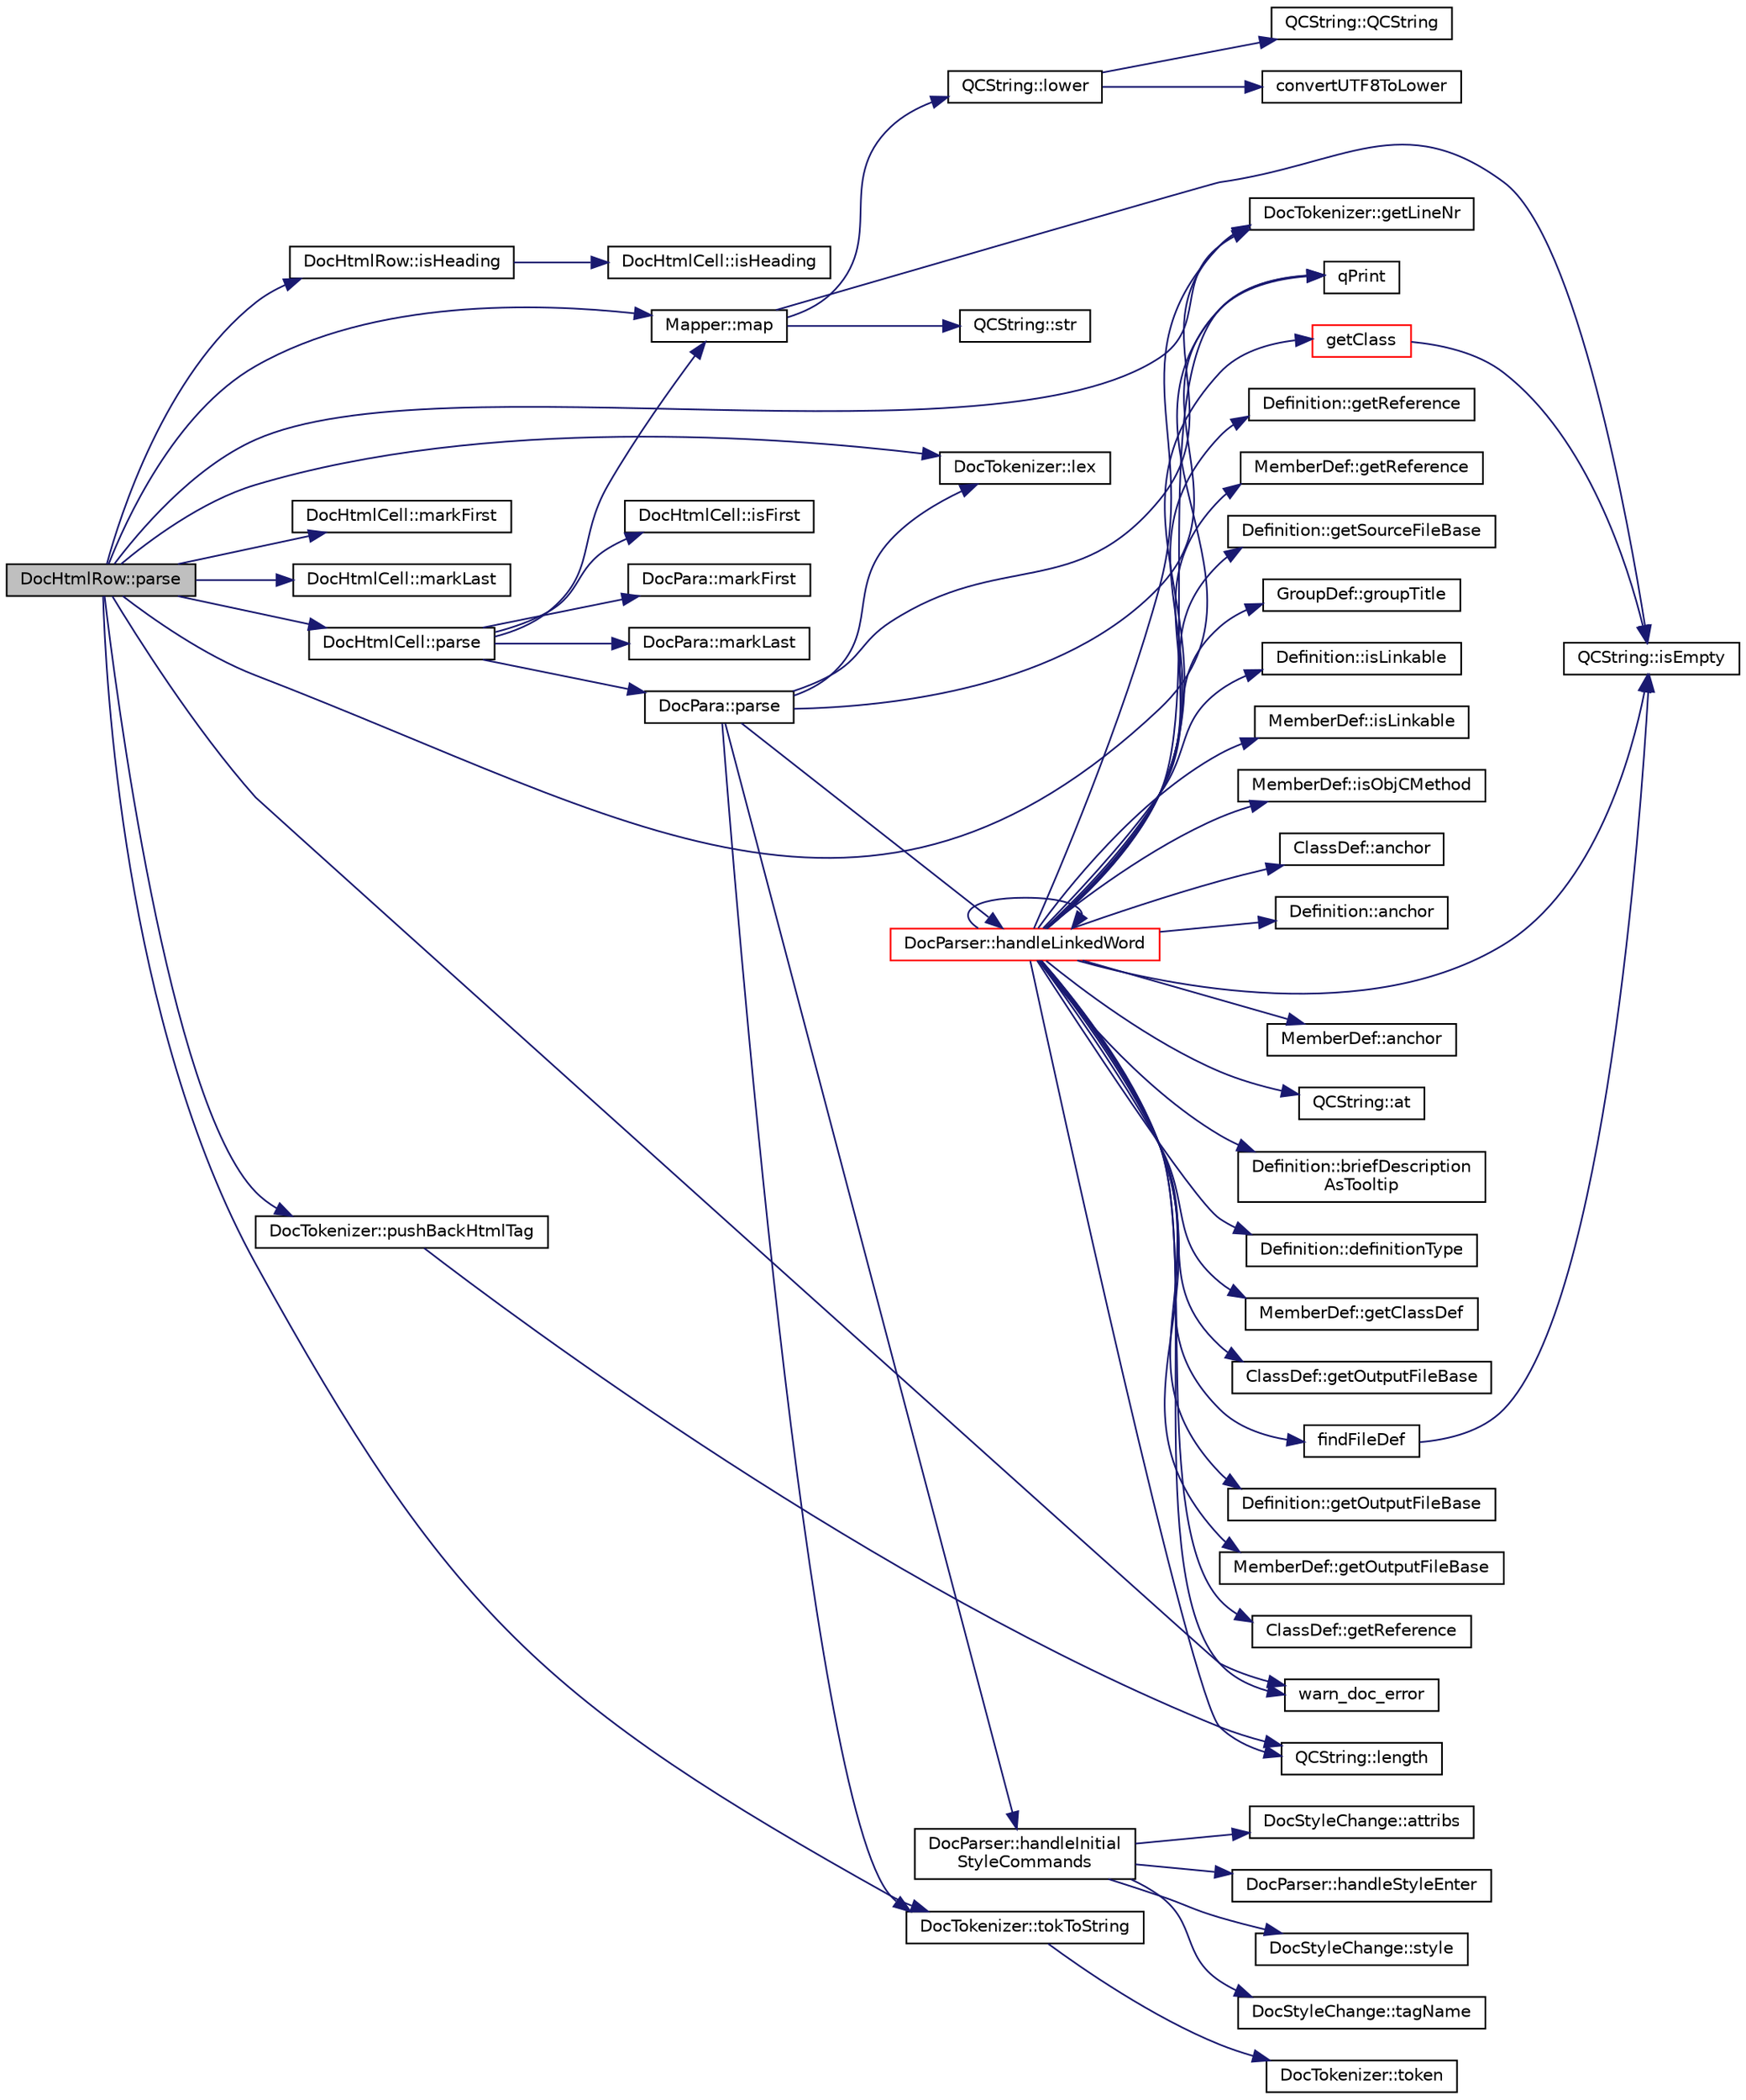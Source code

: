 digraph "DocHtmlRow::parse"
{
 // LATEX_PDF_SIZE
  edge [fontname="Helvetica",fontsize="10",labelfontname="Helvetica",labelfontsize="10"];
  node [fontname="Helvetica",fontsize="10",shape=record];
  rankdir="LR";
  Node1 [label="DocHtmlRow::parse",height=0.2,width=0.4,color="black", fillcolor="grey75", style="filled", fontcolor="black",tooltip=" "];
  Node1 -> Node2 [color="midnightblue",fontsize="10",style="solid"];
  Node2 [label="DocTokenizer::getLineNr",height=0.2,width=0.4,color="black", fillcolor="white", style="filled",URL="$classDocTokenizer.html#ae5366d3fa4095f81903bcc38ca7c88c7",tooltip=" "];
  Node1 -> Node3 [color="midnightblue",fontsize="10",style="solid"];
  Node3 [label="DocHtmlRow::isHeading",height=0.2,width=0.4,color="black", fillcolor="white", style="filled",URL="$classDocHtmlRow.html#ac231c8ffe50ea474d33cacd7c3d14b77",tooltip=" "];
  Node3 -> Node4 [color="midnightblue",fontsize="10",style="solid"];
  Node4 [label="DocHtmlCell::isHeading",height=0.2,width=0.4,color="black", fillcolor="white", style="filled",URL="$classDocHtmlCell.html#ace62c55c933434c4f451847fede71851",tooltip=" "];
  Node1 -> Node5 [color="midnightblue",fontsize="10",style="solid"];
  Node5 [label="DocTokenizer::lex",height=0.2,width=0.4,color="black", fillcolor="white", style="filled",URL="$classDocTokenizer.html#a8986c06e98f6abf4c375fc8a3629a3b8",tooltip=" "];
  Node1 -> Node6 [color="midnightblue",fontsize="10",style="solid"];
  Node6 [label="Mapper::map",height=0.2,width=0.4,color="black", fillcolor="white", style="filled",URL="$classMapper.html#a76bc83f0e5310d8c9b201957d341f4b5",tooltip=" "];
  Node6 -> Node7 [color="midnightblue",fontsize="10",style="solid"];
  Node7 [label="QCString::isEmpty",height=0.2,width=0.4,color="black", fillcolor="white", style="filled",URL="$classQCString.html#a621c4090d69ad7d05ef8e5234376c3d8",tooltip=" "];
  Node6 -> Node8 [color="midnightblue",fontsize="10",style="solid"];
  Node8 [label="QCString::lower",height=0.2,width=0.4,color="black", fillcolor="white", style="filled",URL="$classQCString.html#a33688239622e659cfb469fbd62c9cccb",tooltip=" "];
  Node8 -> Node9 [color="midnightblue",fontsize="10",style="solid"];
  Node9 [label="convertUTF8ToLower",height=0.2,width=0.4,color="black", fillcolor="white", style="filled",URL="$utf8_8cpp.html#a90000b3876f8ff0fed72d2c31ecdfe11",tooltip=" "];
  Node8 -> Node10 [color="midnightblue",fontsize="10",style="solid"];
  Node10 [label="QCString::QCString",height=0.2,width=0.4,color="black", fillcolor="white", style="filled",URL="$classQCString.html#ad691e1087cc03e14e00d1147ae0ecab7",tooltip=" "];
  Node6 -> Node11 [color="midnightblue",fontsize="10",style="solid"];
  Node11 [label="QCString::str",height=0.2,width=0.4,color="black", fillcolor="white", style="filled",URL="$classQCString.html#a9824b07232eea418ab3b3e7dc3178eec",tooltip=" "];
  Node1 -> Node12 [color="midnightblue",fontsize="10",style="solid"];
  Node12 [label="DocHtmlCell::markFirst",height=0.2,width=0.4,color="black", fillcolor="white", style="filled",URL="$classDocHtmlCell.html#ab472d7aee599717c94c69ab137310d2c",tooltip=" "];
  Node1 -> Node13 [color="midnightblue",fontsize="10",style="solid"];
  Node13 [label="DocHtmlCell::markLast",height=0.2,width=0.4,color="black", fillcolor="white", style="filled",URL="$classDocHtmlCell.html#a50c10a42581d4ae558776aa2d7528cd2",tooltip=" "];
  Node1 -> Node14 [color="midnightblue",fontsize="10",style="solid"];
  Node14 [label="DocHtmlCell::parse",height=0.2,width=0.4,color="black", fillcolor="white", style="filled",URL="$classDocHtmlCell.html#ad1dda118e2ea47235f3880e56ae6e2a8",tooltip=" "];
  Node14 -> Node15 [color="midnightblue",fontsize="10",style="solid"];
  Node15 [label="DocHtmlCell::isFirst",height=0.2,width=0.4,color="black", fillcolor="white", style="filled",URL="$classDocHtmlCell.html#a3f5ca6db8eaa23b261bbe688bc652644",tooltip=" "];
  Node14 -> Node6 [color="midnightblue",fontsize="10",style="solid"];
  Node14 -> Node16 [color="midnightblue",fontsize="10",style="solid"];
  Node16 [label="DocPara::markFirst",height=0.2,width=0.4,color="black", fillcolor="white", style="filled",URL="$classDocPara.html#a849868e81af1e2ae0da511fa3e5a91b8",tooltip=" "];
  Node14 -> Node17 [color="midnightblue",fontsize="10",style="solid"];
  Node17 [label="DocPara::markLast",height=0.2,width=0.4,color="black", fillcolor="white", style="filled",URL="$classDocPara.html#a569bc5841973bac45491c977814f62e0",tooltip=" "];
  Node14 -> Node18 [color="midnightblue",fontsize="10",style="solid"];
  Node18 [label="DocPara::parse",height=0.2,width=0.4,color="black", fillcolor="white", style="filled",URL="$classDocPara.html#afbe48d84c35630599a17f907df4f9804",tooltip=" "];
  Node18 -> Node2 [color="midnightblue",fontsize="10",style="solid"];
  Node18 -> Node19 [color="midnightblue",fontsize="10",style="solid"];
  Node19 [label="DocParser::handleInitial\lStyleCommands",height=0.2,width=0.4,color="black", fillcolor="white", style="filled",URL="$classDocParser.html#a392a4d61cb24b52e2affe9926be81639",tooltip=" "];
  Node19 -> Node20 [color="midnightblue",fontsize="10",style="solid"];
  Node20 [label="DocStyleChange::attribs",height=0.2,width=0.4,color="black", fillcolor="white", style="filled",URL="$classDocStyleChange.html#a3c0ac63aee1132f4dbe442366444c99c",tooltip=" "];
  Node19 -> Node21 [color="midnightblue",fontsize="10",style="solid"];
  Node21 [label="DocParser::handleStyleEnter",height=0.2,width=0.4,color="black", fillcolor="white", style="filled",URL="$classDocParser.html#a7b663393eae9130007dfab3a61502549",tooltip=" "];
  Node19 -> Node22 [color="midnightblue",fontsize="10",style="solid"];
  Node22 [label="DocStyleChange::style",height=0.2,width=0.4,color="black", fillcolor="white", style="filled",URL="$classDocStyleChange.html#a56d079390f264e34af453a015bd2e2c9",tooltip=" "];
  Node19 -> Node23 [color="midnightblue",fontsize="10",style="solid"];
  Node23 [label="DocStyleChange::tagName",height=0.2,width=0.4,color="black", fillcolor="white", style="filled",URL="$classDocStyleChange.html#a44ca0ca006829c1ca5d0fb87cb699a84",tooltip=" "];
  Node18 -> Node24 [color="midnightblue",fontsize="10",style="solid"];
  Node24 [label="DocParser::handleLinkedWord",height=0.2,width=0.4,color="red", fillcolor="white", style="filled",URL="$classDocParser.html#a60b3baefbabda53a90974008bd7cfab9",tooltip=" "];
  Node24 -> Node25 [color="midnightblue",fontsize="10",style="solid"];
  Node25 [label="ClassDef::anchor",height=0.2,width=0.4,color="black", fillcolor="white", style="filled",URL="$classClassDef.html#a7016b59e40eefbd4e9a1cc6fa43e0bff",tooltip=" "];
  Node24 -> Node26 [color="midnightblue",fontsize="10",style="solid"];
  Node26 [label="Definition::anchor",height=0.2,width=0.4,color="black", fillcolor="white", style="filled",URL="$classDefinition.html#a56e91f9b76f41208a22cfb2336871604",tooltip=" "];
  Node24 -> Node27 [color="midnightblue",fontsize="10",style="solid"];
  Node27 [label="MemberDef::anchor",height=0.2,width=0.4,color="black", fillcolor="white", style="filled",URL="$classMemberDef.html#a170c6221384447f7e2e9f5a529efef40",tooltip=" "];
  Node24 -> Node28 [color="midnightblue",fontsize="10",style="solid"];
  Node28 [label="QCString::at",height=0.2,width=0.4,color="black", fillcolor="white", style="filled",URL="$classQCString.html#a4c8be5d062cc14919b53ff0a3c8f9a4f",tooltip=" "];
  Node24 -> Node29 [color="midnightblue",fontsize="10",style="solid"];
  Node29 [label="Definition::briefDescription\lAsTooltip",height=0.2,width=0.4,color="black", fillcolor="white", style="filled",URL="$classDefinition.html#a5915353219702c6ea73cc1476bda793a",tooltip=" "];
  Node24 -> Node30 [color="midnightblue",fontsize="10",style="solid"];
  Node30 [label="Definition::definitionType",height=0.2,width=0.4,color="black", fillcolor="white", style="filled",URL="$classDefinition.html#a526c39074637d4b17a3f67df56d961ff",tooltip=" "];
  Node24 -> Node31 [color="midnightblue",fontsize="10",style="solid"];
  Node31 [label="findFileDef",height=0.2,width=0.4,color="black", fillcolor="white", style="filled",URL="$util_8cpp.html#af891990268daeb8713d18d154b84ffdb",tooltip=" "];
  Node31 -> Node7 [color="midnightblue",fontsize="10",style="solid"];
  Node24 -> Node32 [color="midnightblue",fontsize="10",style="solid"];
  Node32 [label="getClass",height=0.2,width=0.4,color="red", fillcolor="white", style="filled",URL="$classdef_8cpp.html#a9682735bd2cf0656eaa944f8b3e364a2",tooltip=" "];
  Node32 -> Node7 [color="midnightblue",fontsize="10",style="solid"];
  Node24 -> Node34 [color="midnightblue",fontsize="10",style="solid"];
  Node34 [label="MemberDef::getClassDef",height=0.2,width=0.4,color="black", fillcolor="white", style="filled",URL="$classMemberDef.html#a33ff70edee6691aacaeecf40a1146995",tooltip=" "];
  Node24 -> Node2 [color="midnightblue",fontsize="10",style="solid"];
  Node24 -> Node35 [color="midnightblue",fontsize="10",style="solid"];
  Node35 [label="ClassDef::getOutputFileBase",height=0.2,width=0.4,color="black", fillcolor="white", style="filled",URL="$classClassDef.html#a12a8f241e90a0cb0bdf19c27bf2025b0",tooltip=" "];
  Node24 -> Node36 [color="midnightblue",fontsize="10",style="solid"];
  Node36 [label="Definition::getOutputFileBase",height=0.2,width=0.4,color="black", fillcolor="white", style="filled",URL="$classDefinition.html#acabecdc6bfda2015811eed5f3436322d",tooltip=" "];
  Node24 -> Node37 [color="midnightblue",fontsize="10",style="solid"];
  Node37 [label="MemberDef::getOutputFileBase",height=0.2,width=0.4,color="black", fillcolor="white", style="filled",URL="$classMemberDef.html#a1691f8cc2d90978d091a7d7aae11dd8d",tooltip=" "];
  Node24 -> Node38 [color="midnightblue",fontsize="10",style="solid"];
  Node38 [label="ClassDef::getReference",height=0.2,width=0.4,color="black", fillcolor="white", style="filled",URL="$classClassDef.html#a5ca8b91f73e7989abdceb8958dcb0b59",tooltip=" "];
  Node24 -> Node39 [color="midnightblue",fontsize="10",style="solid"];
  Node39 [label="Definition::getReference",height=0.2,width=0.4,color="black", fillcolor="white", style="filled",URL="$classDefinition.html#aab5f8631606d43a73f371833eb6425ee",tooltip=" "];
  Node24 -> Node40 [color="midnightblue",fontsize="10",style="solid"];
  Node40 [label="MemberDef::getReference",height=0.2,width=0.4,color="black", fillcolor="white", style="filled",URL="$classMemberDef.html#a1fa921f95581774af1de1a29fb24a0c8",tooltip=" "];
  Node24 -> Node41 [color="midnightblue",fontsize="10",style="solid"];
  Node41 [label="Definition::getSourceFileBase",height=0.2,width=0.4,color="black", fillcolor="white", style="filled",URL="$classDefinition.html#ab7ecf3e26ca026ed20af225f332e5fe7",tooltip=" "];
  Node24 -> Node42 [color="midnightblue",fontsize="10",style="solid"];
  Node42 [label="GroupDef::groupTitle",height=0.2,width=0.4,color="black", fillcolor="white", style="filled",URL="$classGroupDef.html#a2caedefd187d92eb8c4afe01d403456e",tooltip=" "];
  Node24 -> Node24 [color="midnightblue",fontsize="10",style="solid"];
  Node24 -> Node7 [color="midnightblue",fontsize="10",style="solid"];
  Node24 -> Node43 [color="midnightblue",fontsize="10",style="solid"];
  Node43 [label="Definition::isLinkable",height=0.2,width=0.4,color="black", fillcolor="white", style="filled",URL="$classDefinition.html#a4002fd79c2d4dcf667c37c83d4214deb",tooltip=" "];
  Node24 -> Node44 [color="midnightblue",fontsize="10",style="solid"];
  Node44 [label="MemberDef::isLinkable",height=0.2,width=0.4,color="black", fillcolor="white", style="filled",URL="$classMemberDef.html#aa0a9d4db2b1fbdd5c728f4b2e4c2694d",tooltip=" "];
  Node24 -> Node45 [color="midnightblue",fontsize="10",style="solid"];
  Node45 [label="MemberDef::isObjCMethod",height=0.2,width=0.4,color="black", fillcolor="white", style="filled",URL="$classMemberDef.html#a146e2a27f8eee953b076a03e42ecf2b4",tooltip=" "];
  Node24 -> Node47 [color="midnightblue",fontsize="10",style="solid"];
  Node47 [label="QCString::length",height=0.2,width=0.4,color="black", fillcolor="white", style="filled",URL="$classQCString.html#ac52596733e9110b778019946d73fb268",tooltip=" "];
  Node24 -> Node58 [color="midnightblue",fontsize="10",style="solid"];
  Node58 [label="qPrint",height=0.2,width=0.4,color="black", fillcolor="white", style="filled",URL="$qcstring_8h.html#a9851ebb5ae2f65b4d2b1d08421edbfd2",tooltip=" "];
  Node24 -> Node66 [color="midnightblue",fontsize="10",style="solid"];
  Node66 [label="warn_doc_error",height=0.2,width=0.4,color="black", fillcolor="white", style="filled",URL="$message_8cpp.html#a64240af0f75c8052d6bb3a4d1c684936",tooltip=" "];
  Node18 -> Node5 [color="midnightblue",fontsize="10",style="solid"];
  Node18 -> Node58 [color="midnightblue",fontsize="10",style="solid"];
  Node18 -> Node67 [color="midnightblue",fontsize="10",style="solid"];
  Node67 [label="DocTokenizer::tokToString",height=0.2,width=0.4,color="black", fillcolor="white", style="filled",URL="$classDocTokenizer.html#a37658bdc27c38125a5adc9e3278df7a4",tooltip=" "];
  Node67 -> Node68 [color="midnightblue",fontsize="10",style="solid"];
  Node68 [label="DocTokenizer::token",height=0.2,width=0.4,color="black", fillcolor="white", style="filled",URL="$classDocTokenizer.html#a060403865cc48ca7f55af46d8272282c",tooltip=" "];
  Node1 -> Node69 [color="midnightblue",fontsize="10",style="solid"];
  Node69 [label="DocTokenizer::pushBackHtmlTag",height=0.2,width=0.4,color="black", fillcolor="white", style="filled",URL="$classDocTokenizer.html#aff805b06ccfab10b895659c51afb5829",tooltip=" "];
  Node69 -> Node47 [color="midnightblue",fontsize="10",style="solid"];
  Node1 -> Node58 [color="midnightblue",fontsize="10",style="solid"];
  Node1 -> Node67 [color="midnightblue",fontsize="10",style="solid"];
  Node1 -> Node66 [color="midnightblue",fontsize="10",style="solid"];
}
